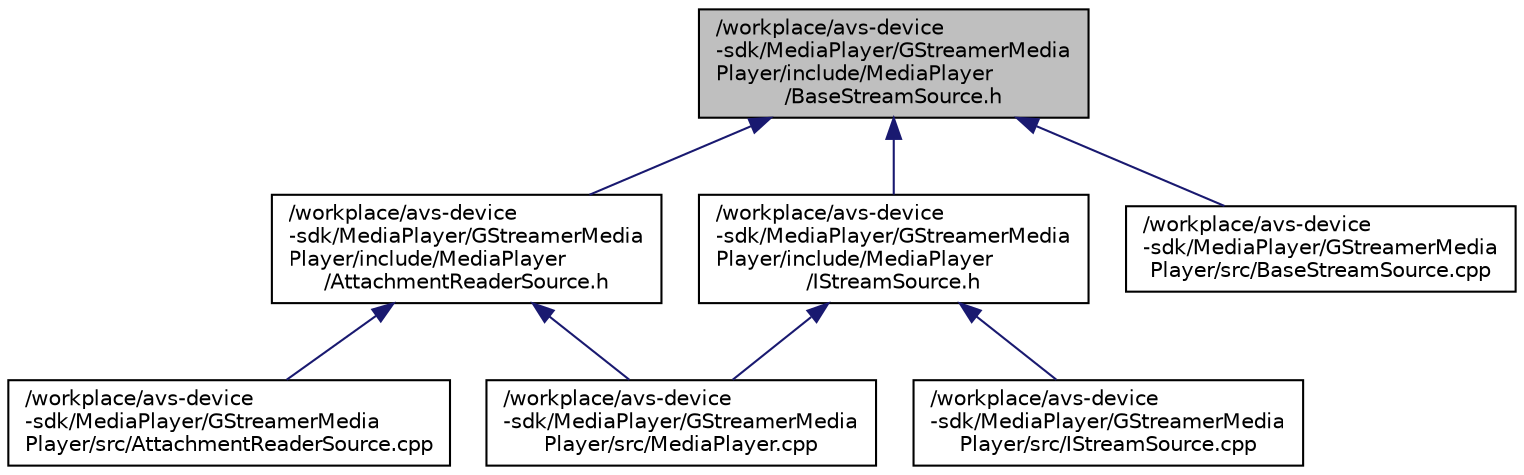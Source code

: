 digraph "/workplace/avs-device-sdk/MediaPlayer/GStreamerMediaPlayer/include/MediaPlayer/BaseStreamSource.h"
{
 // LATEX_PDF_SIZE
  edge [fontname="Helvetica",fontsize="10",labelfontname="Helvetica",labelfontsize="10"];
  node [fontname="Helvetica",fontsize="10",shape=record];
  Node1 [label="/workplace/avs-device\l-sdk/MediaPlayer/GStreamerMedia\lPlayer/include/MediaPlayer\l/BaseStreamSource.h",height=0.2,width=0.4,color="black", fillcolor="grey75", style="filled", fontcolor="black",tooltip=" "];
  Node1 -> Node2 [dir="back",color="midnightblue",fontsize="10",style="solid",fontname="Helvetica"];
  Node2 [label="/workplace/avs-device\l-sdk/MediaPlayer/GStreamerMedia\lPlayer/include/MediaPlayer\l/AttachmentReaderSource.h",height=0.2,width=0.4,color="black", fillcolor="white", style="filled",URL="$_attachment_reader_source_8h.html",tooltip=" "];
  Node2 -> Node3 [dir="back",color="midnightblue",fontsize="10",style="solid",fontname="Helvetica"];
  Node3 [label="/workplace/avs-device\l-sdk/MediaPlayer/GStreamerMedia\lPlayer/src/AttachmentReaderSource.cpp",height=0.2,width=0.4,color="black", fillcolor="white", style="filled",URL="$_attachment_reader_source_8cpp.html",tooltip=" "];
  Node2 -> Node4 [dir="back",color="midnightblue",fontsize="10",style="solid",fontname="Helvetica"];
  Node4 [label="/workplace/avs-device\l-sdk/MediaPlayer/GStreamerMedia\lPlayer/src/MediaPlayer.cpp",height=0.2,width=0.4,color="black", fillcolor="white", style="filled",URL="$_media_player_8cpp.html",tooltip=" "];
  Node1 -> Node5 [dir="back",color="midnightblue",fontsize="10",style="solid",fontname="Helvetica"];
  Node5 [label="/workplace/avs-device\l-sdk/MediaPlayer/GStreamerMedia\lPlayer/include/MediaPlayer\l/IStreamSource.h",height=0.2,width=0.4,color="black", fillcolor="white", style="filled",URL="$_i_stream_source_8h.html",tooltip=" "];
  Node5 -> Node6 [dir="back",color="midnightblue",fontsize="10",style="solid",fontname="Helvetica"];
  Node6 [label="/workplace/avs-device\l-sdk/MediaPlayer/GStreamerMedia\lPlayer/src/IStreamSource.cpp",height=0.2,width=0.4,color="black", fillcolor="white", style="filled",URL="$_i_stream_source_8cpp.html",tooltip=" "];
  Node5 -> Node4 [dir="back",color="midnightblue",fontsize="10",style="solid",fontname="Helvetica"];
  Node1 -> Node7 [dir="back",color="midnightblue",fontsize="10",style="solid",fontname="Helvetica"];
  Node7 [label="/workplace/avs-device\l-sdk/MediaPlayer/GStreamerMedia\lPlayer/src/BaseStreamSource.cpp",height=0.2,width=0.4,color="black", fillcolor="white", style="filled",URL="$_base_stream_source_8cpp.html",tooltip=" "];
}
